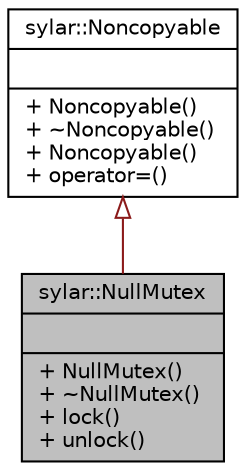 digraph "sylar::NullMutex"
{
 // LATEX_PDF_SIZE
  edge [fontname="Helvetica",fontsize="10",labelfontname="Helvetica",labelfontsize="10"];
  node [fontname="Helvetica",fontsize="10",shape=record];
  Node1 [label="{sylar::NullMutex\n||+ NullMutex()\l+ ~NullMutex()\l+ lock()\l+ unlock()\l}",height=0.2,width=0.4,color="black", fillcolor="grey75", style="filled", fontcolor="black",tooltip="空锁(用于调试)"];
  Node2 -> Node1 [dir="back",color="firebrick4",fontsize="10",style="solid",arrowtail="onormal"];
  Node2 [label="{sylar::Noncopyable\n||+ Noncopyable()\l+ ~Noncopyable()\l+ Noncopyable()\l+ operator=()\l}",height=0.2,width=0.4,color="black", fillcolor="white", style="filled",URL="$classsylar_1_1Noncopyable.html",tooltip="对象无法拷贝,赋值"];
}
